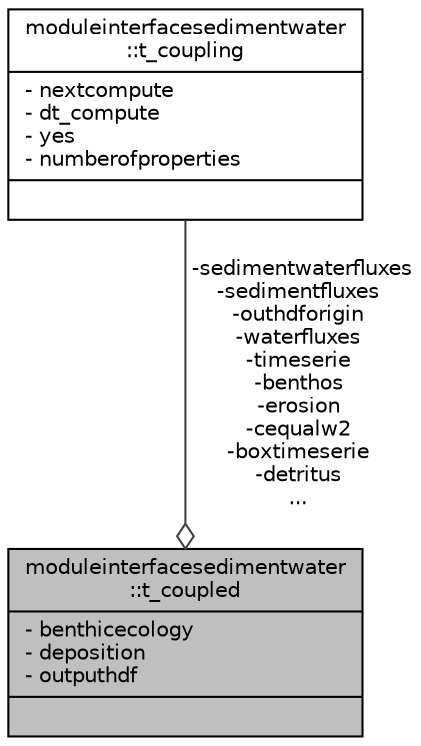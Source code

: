 digraph "moduleinterfacesedimentwater::t_coupled"
{
 // LATEX_PDF_SIZE
  edge [fontname="Helvetica",fontsize="10",labelfontname="Helvetica",labelfontsize="10"];
  node [fontname="Helvetica",fontsize="10",shape=record];
  Node1 [label="{moduleinterfacesedimentwater\l::t_coupled\n|- benthicecology\l- deposition\l- outputhdf\l|}",height=0.2,width=0.4,color="black", fillcolor="grey75", style="filled", fontcolor="black",tooltip=" "];
  Node2 -> Node1 [color="grey25",fontsize="10",style="solid",label=" -sedimentwaterfluxes\n-sedimentfluxes\n-outhdforigin\n-waterfluxes\n-timeserie\n-benthos\n-erosion\n-cequalw2\n-boxtimeserie\n-detritus\n..." ,arrowhead="odiamond",fontname="Helvetica"];
  Node2 [label="{moduleinterfacesedimentwater\l::t_coupling\n|- nextcompute\l- dt_compute\l- yes\l- numberofproperties\l|}",height=0.2,width=0.4,color="black", fillcolor="white", style="filled",URL="$structmoduleinterfacesedimentwater_1_1t__coupling.html",tooltip=" "];
}
